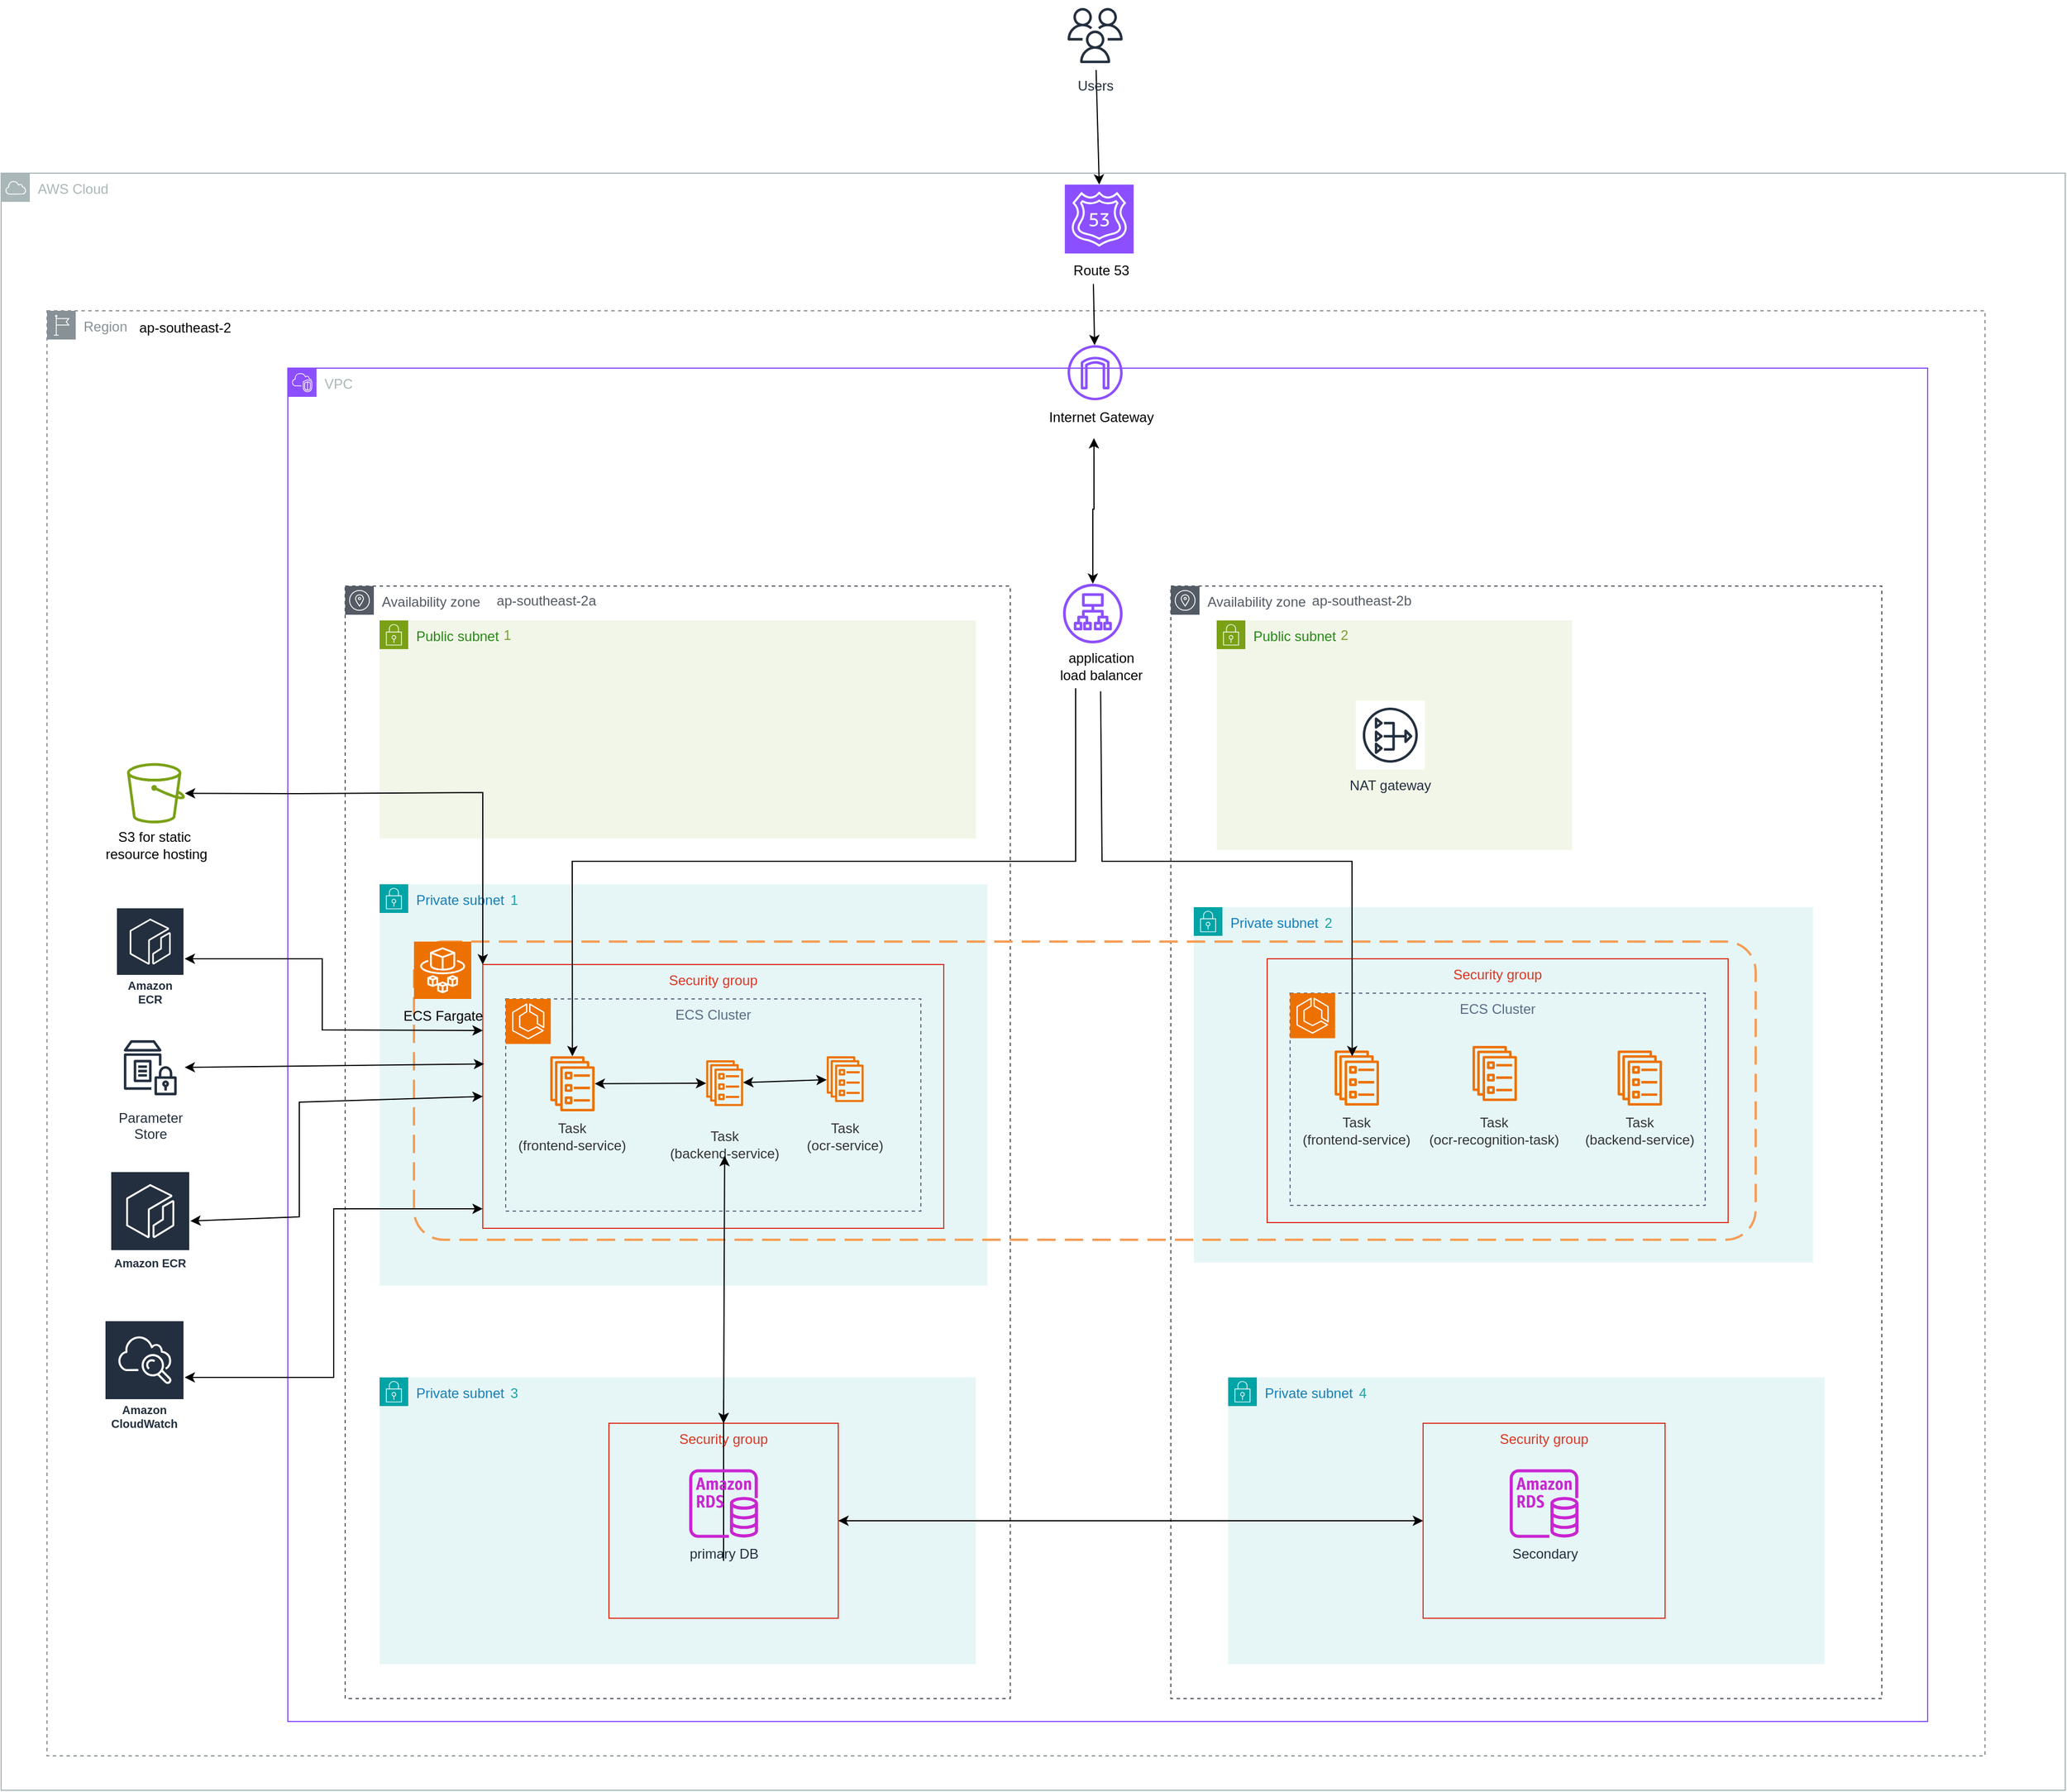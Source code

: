 <mxfile version="27.0.6">
  <diagram name="Page-1" id="NZVvb-CScf5ZL6aB-f5V">
    <mxGraphModel dx="1976" dy="771" grid="1" gridSize="10" guides="1" tooltips="1" connect="1" arrows="1" fold="1" page="1" pageScale="1" pageWidth="827" pageHeight="1169" background="#ffffff" math="0" shadow="0">
      <root>
        <mxCell id="0" />
        <mxCell id="1" parent="0" />
        <mxCell id="Urwos2Y7in3g2_cl9lC--2" value="" style="group" vertex="1" connectable="0" parent="1">
          <mxGeometry x="-650" y="310" width="1690" height="1260" as="geometry" />
        </mxCell>
        <mxCell id="5uDzMRbxscLC0Sf3smg1-3" value="Region" style="sketch=0;outlineConnect=0;gradientColor=none;html=1;whiteSpace=wrap;fontSize=12;fontStyle=0;shape=mxgraph.aws4.group;grIcon=mxgraph.aws4.group_region;strokeColor=#879196;fillColor=none;verticalAlign=top;align=left;spacingLeft=30;fontColor=#879196;dashed=1;" parent="Urwos2Y7in3g2_cl9lC--2" vertex="1">
          <mxGeometry width="1690" height="1260" as="geometry" />
        </mxCell>
        <mxCell id="5uDzMRbxscLC0Sf3smg1-4" value="ap-southeast-2" style="text;html=1;align=center;verticalAlign=middle;resizable=0;points=[];autosize=1;strokeColor=none;fillColor=none;" parent="Urwos2Y7in3g2_cl9lC--2" vertex="1">
          <mxGeometry x="69.76" width="100" height="30" as="geometry" />
        </mxCell>
        <mxCell id="lHyy_BqDiXbWExlvF2zH-4" value="Private subnet" style="points=[[0,0],[0.25,0],[0.5,0],[0.75,0],[1,0],[1,0.25],[1,0.5],[1,0.75],[1,1],[0.75,1],[0.5,1],[0.25,1],[0,1],[0,0.75],[0,0.5],[0,0.25]];outlineConnect=0;gradientColor=none;html=1;whiteSpace=wrap;fontSize=12;fontStyle=0;container=1;pointerEvents=0;collapsible=0;recursiveResize=0;shape=mxgraph.aws4.group;grIcon=mxgraph.aws4.group_security_group;grStroke=0;strokeColor=#00A4A6;fillColor=#E6F6F7;verticalAlign=top;align=left;spacingLeft=30;fontColor=#147EBA;dashed=0;" parent="1" vertex="1">
          <mxGeometry x="350" y="830" width="540" height="310" as="geometry" />
        </mxCell>
        <mxCell id="lHyy_BqDiXbWExlvF2zH-5" value="2" style="text;html=1;align=center;verticalAlign=middle;resizable=0;points=[];autosize=1;strokeColor=none;fillColor=none;fontColor=#1DA3A5;" parent="lHyy_BqDiXbWExlvF2zH-4" vertex="1">
          <mxGeometry x="102" y="-1" width="30" height="30" as="geometry" />
        </mxCell>
        <mxCell id="5uDzMRbxscLC0Sf3smg1-1" value="Availability zone" style="sketch=0;outlineConnect=0;gradientColor=none;html=1;whiteSpace=wrap;fontSize=12;fontStyle=0;shape=mxgraph.aws4.group;grIcon=mxgraph.aws4.group_availability_zone;strokeColor=#545B64;fillColor=none;verticalAlign=top;align=left;spacingLeft=30;fontColor=#545B64;dashed=1;" parent="1" vertex="1">
          <mxGeometry x="-390" y="550" width="580" height="970" as="geometry" />
        </mxCell>
        <mxCell id="lHyy_BqDiXbWExlvF2zH-19" value="Security Group" style="fontStyle=0;verticalAlign=top;align=center;spacingTop=-2;fillColor=none;rounded=0;whiteSpace=wrap;html=1;strokeColor=#FF0000;strokeWidth=2;dashed=1;container=0;collapsible=0;expand=0;recursiveResize=0;" parent="1" vertex="1">
          <mxGeometry x="-310" y="840" width="440" height="280" as="geometry" />
        </mxCell>
        <mxCell id="5uDzMRbxscLC0Sf3smg1-2" value="AWS Cloud" style="sketch=0;outlineConnect=0;gradientColor=none;html=1;whiteSpace=wrap;fontSize=12;fontStyle=0;shape=mxgraph.aws4.group;grIcon=mxgraph.aws4.group_aws_cloud;strokeColor=#AAB7B8;fillColor=none;verticalAlign=top;align=left;spacingLeft=30;fontColor=#AAB7B8;dashed=0;" parent="1" vertex="1">
          <mxGeometry x="-690" y="190" width="1800" height="1410" as="geometry" />
        </mxCell>
        <mxCell id="5uDzMRbxscLC0Sf3smg1-22" value="Availability zone" style="sketch=0;outlineConnect=0;gradientColor=none;html=1;whiteSpace=wrap;fontSize=12;fontStyle=0;shape=mxgraph.aws4.group;grIcon=mxgraph.aws4.group_availability_zone;strokeColor=#545B64;fillColor=none;verticalAlign=top;align=left;spacingLeft=30;fontColor=#545B64;dashed=1;" parent="1" vertex="1">
          <mxGeometry x="330" y="550" width="620" height="970" as="geometry" />
        </mxCell>
        <mxCell id="lHyy_BqDiXbWExlvF2zH-14" value="" style="rounded=1;arcSize=10;dashed=1;fillColor=none;gradientColor=none;dashPattern=8 3 1 3;strokeWidth=2;" parent="1" vertex="1">
          <mxGeometry x="-300" y="980" width="420" height="140" as="geometry" />
        </mxCell>
        <mxCell id="5uDzMRbxscLC0Sf3smg1-5" value="VPC" style="points=[[0,0],[0.25,0],[0.5,0],[0.75,0],[1,0],[1,0.25],[1,0.5],[1,0.75],[1,1],[0.75,1],[0.5,1],[0.25,1],[0,1],[0,0.75],[0,0.5],[0,0.25]];outlineConnect=0;gradientColor=none;html=1;whiteSpace=wrap;fontSize=12;fontStyle=0;container=0;pointerEvents=0;collapsible=0;recursiveResize=0;shape=mxgraph.aws4.group;grIcon=mxgraph.aws4.group_vpc2;strokeColor=#8C4FFF;fillColor=none;verticalAlign=top;align=left;spacingLeft=30;fontColor=#AAB7B8;dashed=0;" parent="1" vertex="1">
          <mxGeometry x="-440" y="360" width="1430" height="1180" as="geometry" />
        </mxCell>
        <mxCell id="5uDzMRbxscLC0Sf3smg1-7" value="" style="endArrow=classic;html=1;rounded=0;entryX=0.5;entryY=0;entryDx=0;entryDy=0;entryPerimeter=0;" parent="1" target="5uDzMRbxscLC0Sf3smg1-10" edge="1" source="5uDzMRbxscLC0Sf3smg1-6">
          <mxGeometry width="50" height="50" relative="1" as="geometry">
            <mxPoint x="270" y="-130" as="sourcePoint" />
            <mxPoint x="160" y="340" as="targetPoint" />
          </mxGeometry>
        </mxCell>
        <mxCell id="5uDzMRbxscLC0Sf3smg1-10" value="" style="sketch=0;points=[[0,0,0],[0.25,0,0],[0.5,0,0],[0.75,0,0],[1,0,0],[0,1,0],[0.25,1,0],[0.5,1,0],[0.75,1,0],[1,1,0],[0,0.25,0],[0,0.5,0],[0,0.75,0],[1,0.25,0],[1,0.5,0],[1,0.75,0]];outlineConnect=0;fontColor=#232F3E;fillColor=#8C4FFF;strokeColor=#ffffff;dashed=0;verticalLabelPosition=bottom;verticalAlign=top;align=center;html=1;fontSize=12;fontStyle=0;aspect=fixed;shape=mxgraph.aws4.resourceIcon;resIcon=mxgraph.aws4.route_53;" parent="1" vertex="1">
          <mxGeometry x="237.58" y="200" width="60" height="60" as="geometry" />
        </mxCell>
        <mxCell id="5uDzMRbxscLC0Sf3smg1-11" value="Route 53" style="text;html=1;align=center;verticalAlign=middle;resizable=0;points=[];autosize=1;strokeColor=none;fillColor=none;" parent="1" vertex="1">
          <mxGeometry x="233.79" y="260" width="70" height="30" as="geometry" />
        </mxCell>
        <mxCell id="5uDzMRbxscLC0Sf3smg1-14" value="" style="sketch=0;outlineConnect=0;fontColor=#232F3E;gradientColor=none;fillColor=#7AA116;strokeColor=none;dashed=0;verticalLabelPosition=bottom;verticalAlign=top;align=center;html=1;fontSize=12;fontStyle=0;aspect=fixed;pointerEvents=1;shape=mxgraph.aws4.bucket;" parent="1" vertex="1">
          <mxGeometry x="-580.24" y="704.37" width="50.48" height="52.5" as="geometry" />
        </mxCell>
        <mxCell id="5uDzMRbxscLC0Sf3smg1-15" value="S3 for static&amp;nbsp;&lt;div&gt;resource hosting&lt;/div&gt;" style="text;html=1;align=center;verticalAlign=middle;resizable=0;points=[];autosize=1;strokeColor=none;fillColor=none;" parent="1" vertex="1">
          <mxGeometry x="-610" y="755.62" width="110" height="40" as="geometry" />
        </mxCell>
        <mxCell id="5uDzMRbxscLC0Sf3smg1-19" value="Private subnet" style="points=[[0,0],[0.25,0],[0.5,0],[0.75,0],[1,0],[1,0.25],[1,0.5],[1,0.75],[1,1],[0.75,1],[0.5,1],[0.25,1],[0,1],[0,0.75],[0,0.5],[0,0.25]];outlineConnect=0;gradientColor=none;html=1;whiteSpace=wrap;fontSize=12;fontStyle=0;container=1;pointerEvents=0;collapsible=0;recursiveResize=0;shape=mxgraph.aws4.group;grIcon=mxgraph.aws4.group_security_group;grStroke=0;strokeColor=#00A4A6;fillColor=#E6F6F7;verticalAlign=top;align=left;spacingLeft=30;fontColor=#147EBA;dashed=0;" parent="1" vertex="1">
          <mxGeometry x="-360" y="810" width="530" height="350" as="geometry" />
        </mxCell>
        <mxCell id="lHyy_BqDiXbWExlvF2zH-26" value="" style="rounded=1;arcSize=10;dashed=1;strokeColor=#F59D56;fillColor=none;gradientColor=none;dashPattern=8 4;strokeWidth=2;" parent="5uDzMRbxscLC0Sf3smg1-19" vertex="1">
          <mxGeometry x="30" y="50" width="1170" height="260" as="geometry" />
        </mxCell>
        <mxCell id="5uDzMRbxscLC0Sf3smg1-20" value="1" style="text;html=1;align=center;verticalAlign=middle;resizable=0;points=[];autosize=1;strokeColor=none;fillColor=none;fontColor=#1DA3A5;" parent="5uDzMRbxscLC0Sf3smg1-19" vertex="1">
          <mxGeometry x="102" y="-1" width="30" height="30" as="geometry" />
        </mxCell>
        <mxCell id="lHyy_BqDiXbWExlvF2zH-35" value="" style="group" parent="5uDzMRbxscLC0Sf3smg1-19" vertex="1" connectable="0">
          <mxGeometry x="90" y="70" width="402" height="230" as="geometry" />
        </mxCell>
        <mxCell id="plzmfAakWldQOH1DG6bx-4" value="" style="group" parent="lHyy_BqDiXbWExlvF2zH-35" vertex="1" connectable="0">
          <mxGeometry width="402" height="230" as="geometry" />
        </mxCell>
        <mxCell id="lHyy_BqDiXbWExlvF2zH-32" value="Security group" style="fillColor=none;strokeColor=#DD3522;verticalAlign=top;fontStyle=0;fontColor=#DD3522;whiteSpace=wrap;html=1;" parent="plzmfAakWldQOH1DG6bx-4" vertex="1">
          <mxGeometry width="402" height="230" as="geometry" />
        </mxCell>
        <mxCell id="lHyy_BqDiXbWExlvF2zH-33" value="ECS Cluster" style="fillColor=none;strokeColor=#5A6C86;dashed=1;verticalAlign=top;fontStyle=0;fontColor=#5A6C86;whiteSpace=wrap;html=1;" parent="plzmfAakWldQOH1DG6bx-4" vertex="1">
          <mxGeometry x="20" y="30" width="362" height="185" as="geometry" />
        </mxCell>
        <mxCell id="lHyy_BqDiXbWExlvF2zH-16" value="Task&lt;br&gt;&lt;div&gt;(frontend-service)&lt;/div&gt;" style="whiteSpace=wrap;html=1;fillColor=none;fontColor=#333333;strokeColor=none;" parent="plzmfAakWldQOH1DG6bx-4" vertex="1">
          <mxGeometry x="23.18" y="140" width="110" height="19.41" as="geometry" />
        </mxCell>
        <mxCell id="lHyy_BqDiXbWExlvF2zH-17" value="" style="sketch=0;points=[[0,0,0],[0.25,0,0],[0.5,0,0],[0.75,0,0],[1,0,0],[0,1,0],[0.25,1,0],[0.5,1,0],[0.75,1,0],[1,1,0],[0,0.25,0],[0,0.5,0],[0,0.75,0],[1,0.25,0],[1,0.5,0],[1,0.75,0]];outlineConnect=0;fontColor=#232F3E;fillColor=#ED7100;strokeColor=#ffffff;dashed=0;verticalLabelPosition=bottom;verticalAlign=top;align=center;html=1;fontSize=12;fontStyle=0;aspect=fixed;shape=mxgraph.aws4.resourceIcon;resIcon=mxgraph.aws4.ecs;" parent="plzmfAakWldQOH1DG6bx-4" vertex="1">
          <mxGeometry x="20.0" y="30.003" width="39.286" height="39.286" as="geometry" />
        </mxCell>
        <mxCell id="lHyy_BqDiXbWExlvF2zH-8" value="" style="group" parent="plzmfAakWldQOH1DG6bx-4" vertex="1" connectable="0">
          <mxGeometry x="272" y="60" width="108" height="110" as="geometry" />
        </mxCell>
        <mxCell id="lHyy_BqDiXbWExlvF2zH-9" value="Task&lt;br&gt;&lt;div&gt;(ocr-service)&lt;/div&gt;" style="whiteSpace=wrap;html=1;fillColor=none;fontColor=#333333;strokeColor=none;" parent="lHyy_BqDiXbWExlvF2zH-8" vertex="1">
          <mxGeometry x="-9.969" y="80" width="108" height="19.41" as="geometry" />
        </mxCell>
        <mxCell id="plzmfAakWldQOH1DG6bx-3" value="" style="sketch=0;outlineConnect=0;fontColor=#232F3E;gradientColor=none;fillColor=#ED7100;strokeColor=none;dashed=0;verticalLabelPosition=bottom;verticalAlign=top;align=center;html=1;fontSize=12;fontStyle=0;aspect=fixed;pointerEvents=1;shape=mxgraph.aws4.ecs_service;" parent="lHyy_BqDiXbWExlvF2zH-8" vertex="1">
          <mxGeometry x="27.831" y="20" width="32.4" height="39.877" as="geometry" />
        </mxCell>
        <mxCell id="plzmfAakWldQOH1DG6bx-1" value="" style="sketch=0;outlineConnect=0;fontColor=#232F3E;gradientColor=none;fillColor=#ED7100;strokeColor=none;dashed=0;verticalLabelPosition=bottom;verticalAlign=top;align=center;html=1;fontSize=12;fontStyle=0;aspect=fixed;pointerEvents=1;shape=mxgraph.aws4.ecs_service;" parent="plzmfAakWldQOH1DG6bx-4" vertex="1">
          <mxGeometry x="58.68" y="80" width="39" height="48" as="geometry" />
        </mxCell>
        <mxCell id="Urwos2Y7in3g2_cl9lC--7" value="" style="endArrow=classic;startArrow=classic;html=1;rounded=0;" edge="1" parent="plzmfAakWldQOH1DG6bx-4" source="plzmfAakWldQOH1DG6bx-1" target="plzmfAakWldQOH1DG6bx-2">
          <mxGeometry width="50" height="50" relative="1" as="geometry">
            <mxPoint x="440" y="140" as="sourcePoint" />
            <mxPoint x="490" y="90" as="targetPoint" />
          </mxGeometry>
        </mxCell>
        <mxCell id="5uDzMRbxscLC0Sf3smg1-51" value="" style="group" parent="plzmfAakWldQOH1DG6bx-4" vertex="1" connectable="0">
          <mxGeometry x="170.646" y="67.5" width="116.308" height="110" as="geometry" />
        </mxCell>
        <mxCell id="5uDzMRbxscLC0Sf3smg1-54" value="Task&lt;br&gt;&lt;div&gt;(backend-service)&lt;/div&gt;" style="whiteSpace=wrap;html=1;fillColor=none;fontColor=#333333;strokeColor=none;" parent="5uDzMRbxscLC0Sf3smg1-51" vertex="1">
          <mxGeometry x="-17.893" y="80" width="116.308" height="19.41" as="geometry" />
        </mxCell>
        <mxCell id="plzmfAakWldQOH1DG6bx-2" value="" style="sketch=0;outlineConnect=0;fontColor=#232F3E;gradientColor=none;fillColor=#ED7100;strokeColor=none;dashed=0;verticalLabelPosition=bottom;verticalAlign=top;align=center;html=1;fontSize=12;fontStyle=0;aspect=fixed;pointerEvents=1;shape=mxgraph.aws4.ecs_service;" parent="5uDzMRbxscLC0Sf3smg1-51" vertex="1">
          <mxGeometry x="24.059" y="16" width="32.4" height="39.877" as="geometry" />
        </mxCell>
        <mxCell id="Urwos2Y7in3g2_cl9lC--8" value="" style="endArrow=classic;startArrow=classic;html=1;rounded=0;" edge="1" parent="plzmfAakWldQOH1DG6bx-4" source="plzmfAakWldQOH1DG6bx-2" target="plzmfAakWldQOH1DG6bx-3">
          <mxGeometry width="50" height="50" relative="1" as="geometry">
            <mxPoint x="411.569" y="140" as="sourcePoint" />
            <mxPoint x="453.108" y="90" as="targetPoint" />
          </mxGeometry>
        </mxCell>
        <mxCell id="plzmfAakWldQOH1DG6bx-5" value="" style="group" parent="5uDzMRbxscLC0Sf3smg1-19" vertex="1" connectable="0">
          <mxGeometry x="774" y="65" width="402" height="230" as="geometry" />
        </mxCell>
        <mxCell id="plzmfAakWldQOH1DG6bx-6" value="" style="group" parent="plzmfAakWldQOH1DG6bx-5" vertex="1" connectable="0">
          <mxGeometry width="402" height="230" as="geometry" />
        </mxCell>
        <mxCell id="plzmfAakWldQOH1DG6bx-7" value="Security group" style="fillColor=none;strokeColor=#DD3522;verticalAlign=top;fontStyle=0;fontColor=#DD3522;whiteSpace=wrap;html=1;" parent="plzmfAakWldQOH1DG6bx-6" vertex="1">
          <mxGeometry width="402" height="230" as="geometry" />
        </mxCell>
        <mxCell id="plzmfAakWldQOH1DG6bx-8" value="ECS Cluster" style="fillColor=none;strokeColor=#5A6C86;dashed=1;verticalAlign=top;fontStyle=0;fontColor=#5A6C86;whiteSpace=wrap;html=1;" parent="plzmfAakWldQOH1DG6bx-6" vertex="1">
          <mxGeometry x="20" y="30" width="362" height="185" as="geometry" />
        </mxCell>
        <mxCell id="plzmfAakWldQOH1DG6bx-9" value="Task&lt;br&gt;&lt;div&gt;(frontend-service)&lt;/div&gt;" style="whiteSpace=wrap;html=1;fillColor=none;fontColor=#333333;strokeColor=none;" parent="plzmfAakWldQOH1DG6bx-6" vertex="1">
          <mxGeometry x="23.18" y="140" width="110" height="19.41" as="geometry" />
        </mxCell>
        <mxCell id="plzmfAakWldQOH1DG6bx-10" value="" style="sketch=0;points=[[0,0,0],[0.25,0,0],[0.5,0,0],[0.75,0,0],[1,0,0],[0,1,0],[0.25,1,0],[0.5,1,0],[0.75,1,0],[1,1,0],[0,0.25,0],[0,0.5,0],[0,0.75,0],[1,0.25,0],[1,0.5,0],[1,0.75,0]];outlineConnect=0;fontColor=#232F3E;fillColor=#ED7100;strokeColor=#ffffff;dashed=0;verticalLabelPosition=bottom;verticalAlign=top;align=center;html=1;fontSize=12;fontStyle=0;aspect=fixed;shape=mxgraph.aws4.resourceIcon;resIcon=mxgraph.aws4.ecs;" parent="plzmfAakWldQOH1DG6bx-6" vertex="1">
          <mxGeometry x="20.0" y="30.003" width="39.286" height="39.286" as="geometry" />
        </mxCell>
        <mxCell id="plzmfAakWldQOH1DG6bx-11" value="" style="group" parent="plzmfAakWldQOH1DG6bx-6" vertex="1" connectable="0">
          <mxGeometry x="272" y="60" width="130" height="110" as="geometry" />
        </mxCell>
        <mxCell id="plzmfAakWldQOH1DG6bx-12" value="Task&lt;br&gt;&lt;div&gt;(backend-service)&lt;/div&gt;" style="whiteSpace=wrap;html=1;fillColor=none;fontColor=#333333;strokeColor=none;" parent="plzmfAakWldQOH1DG6bx-11" vertex="1">
          <mxGeometry x="-12" y="80" width="130" height="19.41" as="geometry" />
        </mxCell>
        <mxCell id="plzmfAakWldQOH1DG6bx-13" value="" style="group" parent="plzmfAakWldQOH1DG6bx-11" vertex="1" connectable="0">
          <mxGeometry x="-122" width="140" height="110" as="geometry" />
        </mxCell>
        <mxCell id="plzmfAakWldQOH1DG6bx-14" value="Task&lt;br&gt;&lt;div&gt;(ocr-recognition-task)&lt;/div&gt;" style="whiteSpace=wrap;html=1;fillColor=none;fontColor=#333333;strokeColor=none;" parent="plzmfAakWldQOH1DG6bx-13" vertex="1">
          <mxGeometry x="-21.538" y="80" width="140" height="19.41" as="geometry" />
        </mxCell>
        <mxCell id="plzmfAakWldQOH1DG6bx-15" value="" style="sketch=0;outlineConnect=0;fontColor=#232F3E;gradientColor=none;fillColor=#ED7100;strokeColor=none;dashed=0;verticalLabelPosition=bottom;verticalAlign=top;align=center;html=1;fontSize=12;fontStyle=0;aspect=fixed;pointerEvents=1;shape=mxgraph.aws4.ecs_service;" parent="plzmfAakWldQOH1DG6bx-13" vertex="1">
          <mxGeometry x="28.96" y="16" width="39" height="48" as="geometry" />
        </mxCell>
        <mxCell id="plzmfAakWldQOH1DG6bx-16" value="" style="sketch=0;outlineConnect=0;fontColor=#232F3E;gradientColor=none;fillColor=#ED7100;strokeColor=none;dashed=0;verticalLabelPosition=bottom;verticalAlign=top;align=center;html=1;fontSize=12;fontStyle=0;aspect=fixed;pointerEvents=1;shape=mxgraph.aws4.ecs_service;" parent="plzmfAakWldQOH1DG6bx-11" vertex="1">
          <mxGeometry x="33.5" y="20" width="39" height="48" as="geometry" />
        </mxCell>
        <mxCell id="plzmfAakWldQOH1DG6bx-17" value="" style="sketch=0;outlineConnect=0;fontColor=#232F3E;gradientColor=none;fillColor=#ED7100;strokeColor=none;dashed=0;verticalLabelPosition=bottom;verticalAlign=top;align=center;html=1;fontSize=12;fontStyle=0;aspect=fixed;pointerEvents=1;shape=mxgraph.aws4.ecs_service;" parent="plzmfAakWldQOH1DG6bx-6" vertex="1">
          <mxGeometry x="58.68" y="80" width="39" height="48" as="geometry" />
        </mxCell>
        <mxCell id="5uDzMRbxscLC0Sf3smg1-21" value="" style="sketch=0;outlineConnect=0;fontColor=#232F3E;gradientColor=none;fillColor=#8C4FFF;strokeColor=none;dashed=0;verticalLabelPosition=bottom;verticalAlign=top;align=center;html=1;fontSize=12;fontStyle=0;aspect=fixed;pointerEvents=1;shape=mxgraph.aws4.internet_gateway;" parent="1" vertex="1">
          <mxGeometry x="240.0" y="340" width="48" height="48" as="geometry" />
        </mxCell>
        <mxCell id="5uDzMRbxscLC0Sf3smg1-23" value="Internet Gateway" style="text;html=1;align=center;verticalAlign=middle;resizable=0;points=[];autosize=1;strokeColor=none;fillColor=none;" parent="1" vertex="1">
          <mxGeometry x="213.79" y="388" width="110" height="30" as="geometry" />
        </mxCell>
        <mxCell id="5uDzMRbxscLC0Sf3smg1-24" value="Public subnet" style="points=[[0,0],[0.25,0],[0.5,0],[0.75,0],[1,0],[1,0.25],[1,0.5],[1,0.75],[1,1],[0.75,1],[0.5,1],[0.25,1],[0,1],[0,0.75],[0,0.5],[0,0.25]];outlineConnect=0;gradientColor=none;html=1;whiteSpace=wrap;fontSize=12;fontStyle=0;container=1;pointerEvents=0;collapsible=0;recursiveResize=0;shape=mxgraph.aws4.group;grIcon=mxgraph.aws4.group_security_group;grStroke=0;strokeColor=#7AA116;fillColor=#F2F6E8;verticalAlign=top;align=left;spacingLeft=30;fontColor=#248814;dashed=0;" parent="1" vertex="1">
          <mxGeometry x="-360" y="580" width="520" height="190" as="geometry" />
        </mxCell>
        <mxCell id="5uDzMRbxscLC0Sf3smg1-25" value="1" style="text;html=1;align=center;verticalAlign=middle;resizable=0;points=[];autosize=1;strokeColor=none;fillColor=none;fontColor=#7CA032;" parent="5uDzMRbxscLC0Sf3smg1-24" vertex="1">
          <mxGeometry x="96" y="-2" width="30" height="30" as="geometry" />
        </mxCell>
        <mxCell id="5uDzMRbxscLC0Sf3smg1-29" value="Public subnet" style="points=[[0,0],[0.25,0],[0.5,0],[0.75,0],[1,0],[1,0.25],[1,0.5],[1,0.75],[1,1],[0.75,1],[0.5,1],[0.25,1],[0,1],[0,0.75],[0,0.5],[0,0.25]];outlineConnect=0;gradientColor=none;html=1;whiteSpace=wrap;fontSize=12;fontStyle=0;container=1;pointerEvents=0;collapsible=0;recursiveResize=0;shape=mxgraph.aws4.group;grIcon=mxgraph.aws4.group_security_group;grStroke=0;strokeColor=#7AA116;fillColor=#F2F6E8;verticalAlign=top;align=left;spacingLeft=30;fontColor=#248814;dashed=0;" parent="1" vertex="1">
          <mxGeometry x="370" y="580" width="310" height="200" as="geometry" />
        </mxCell>
        <mxCell id="5uDzMRbxscLC0Sf3smg1-30" value="2" style="text;html=1;align=center;verticalAlign=middle;resizable=0;points=[];autosize=1;strokeColor=none;fillColor=none;fontColor=#7CA032;" parent="5uDzMRbxscLC0Sf3smg1-29" vertex="1">
          <mxGeometry x="96" y="-2" width="30" height="30" as="geometry" />
        </mxCell>
        <mxCell id="5uDzMRbxscLC0Sf3smg1-31" value="Private subnet" style="points=[[0,0],[0.25,0],[0.5,0],[0.75,0],[1,0],[1,0.25],[1,0.5],[1,0.75],[1,1],[0.75,1],[0.5,1],[0.25,1],[0,1],[0,0.75],[0,0.5],[0,0.25]];outlineConnect=0;gradientColor=none;html=1;whiteSpace=wrap;fontSize=12;fontStyle=0;container=1;pointerEvents=0;collapsible=0;recursiveResize=0;shape=mxgraph.aws4.group;grIcon=mxgraph.aws4.group_security_group;grStroke=0;strokeColor=#00A4A6;fillColor=#E6F6F7;verticalAlign=top;align=left;spacingLeft=30;fontColor=#147EBA;dashed=0;" parent="1" vertex="1">
          <mxGeometry x="-360" y="1240" width="520" height="250" as="geometry" />
        </mxCell>
        <mxCell id="5uDzMRbxscLC0Sf3smg1-32" value="Security group" style="fillColor=none;strokeColor=#DD3522;verticalAlign=top;fontStyle=0;fontColor=#DD3522;whiteSpace=wrap;html=1;" parent="5uDzMRbxscLC0Sf3smg1-31" vertex="1">
          <mxGeometry x="200" y="40" width="200" height="170" as="geometry" />
        </mxCell>
        <mxCell id="5uDzMRbxscLC0Sf3smg1-33" value="3" style="text;html=1;align=center;verticalAlign=middle;resizable=0;points=[];autosize=1;strokeColor=none;fillColor=none;fontColor=#1DA3A5;" parent="5uDzMRbxscLC0Sf3smg1-31" vertex="1">
          <mxGeometry x="102" y="-1" width="30" height="30" as="geometry" />
        </mxCell>
        <mxCell id="Urwos2Y7in3g2_cl9lC--10" style="edgeStyle=orthogonalEdgeStyle;rounded=0;orthogonalLoop=1;jettySize=auto;html=1;" edge="1" parent="5uDzMRbxscLC0Sf3smg1-31" source="5uDzMRbxscLC0Sf3smg1-34" target="5uDzMRbxscLC0Sf3smg1-32">
          <mxGeometry relative="1" as="geometry" />
        </mxCell>
        <mxCell id="5uDzMRbxscLC0Sf3smg1-34" value="primary DB" style="sketch=0;outlineConnect=0;fontColor=#232F3E;gradientColor=none;fillColor=#C925D1;strokeColor=none;dashed=0;verticalLabelPosition=bottom;verticalAlign=top;align=center;html=1;fontSize=12;fontStyle=0;aspect=fixed;pointerEvents=1;shape=mxgraph.aws4.rds_instance;" parent="5uDzMRbxscLC0Sf3smg1-31" vertex="1">
          <mxGeometry x="270" y="80" width="60" height="60" as="geometry" />
        </mxCell>
        <mxCell id="5uDzMRbxscLC0Sf3smg1-36" value="Private subnet" style="points=[[0,0],[0.25,0],[0.5,0],[0.75,0],[1,0],[1,0.25],[1,0.5],[1,0.75],[1,1],[0.75,1],[0.5,1],[0.25,1],[0,1],[0,0.75],[0,0.5],[0,0.25]];outlineConnect=0;gradientColor=none;html=1;whiteSpace=wrap;fontSize=12;fontStyle=0;container=1;pointerEvents=0;collapsible=0;recursiveResize=0;shape=mxgraph.aws4.group;grIcon=mxgraph.aws4.group_security_group;grStroke=0;strokeColor=#00A4A6;fillColor=#E6F6F7;verticalAlign=top;align=left;spacingLeft=30;fontColor=#147EBA;dashed=0;" parent="1" vertex="1">
          <mxGeometry x="380" y="1240" width="520" height="250" as="geometry" />
        </mxCell>
        <mxCell id="5uDzMRbxscLC0Sf3smg1-37" value="4" style="text;html=1;align=center;verticalAlign=middle;resizable=0;points=[];autosize=1;strokeColor=none;fillColor=none;fontColor=#1DA3A5;" parent="5uDzMRbxscLC0Sf3smg1-36" vertex="1">
          <mxGeometry x="102" y="-1" width="30" height="30" as="geometry" />
        </mxCell>
        <mxCell id="5uDzMRbxscLC0Sf3smg1-38" value="Security group" style="fillColor=none;strokeColor=#DD3522;verticalAlign=top;fontStyle=0;fontColor=#DD3522;whiteSpace=wrap;html=1;" parent="5uDzMRbxscLC0Sf3smg1-36" vertex="1">
          <mxGeometry x="170" y="40" width="211" height="170" as="geometry" />
        </mxCell>
        <mxCell id="5uDzMRbxscLC0Sf3smg1-45" value="Secondary" style="sketch=0;outlineConnect=0;fontColor=#232F3E;gradientColor=none;fillColor=#C925D1;strokeColor=none;dashed=0;verticalLabelPosition=bottom;verticalAlign=top;align=center;html=1;fontSize=12;fontStyle=0;aspect=fixed;pointerEvents=1;shape=mxgraph.aws4.rds_instance;" parent="5uDzMRbxscLC0Sf3smg1-36" vertex="1">
          <mxGeometry x="245.5" y="80" width="60" height="60" as="geometry" />
        </mxCell>
        <mxCell id="5uDzMRbxscLC0Sf3smg1-40" value="ap-southeast-2a" style="text;html=1;align=center;verticalAlign=middle;resizable=0;points=[];autosize=1;strokeColor=none;fillColor=none;fontColor=#545B63;" parent="1" vertex="1">
          <mxGeometry x="-270" y="548" width="110" height="30" as="geometry" />
        </mxCell>
        <mxCell id="5uDzMRbxscLC0Sf3smg1-41" value="ap-southeast-2b" style="text;html=1;align=center;verticalAlign=middle;resizable=0;points=[];autosize=1;strokeColor=none;fillColor=none;fontColor=#545B63;" parent="1" vertex="1">
          <mxGeometry x="441.39" y="548" width="110" height="30" as="geometry" />
        </mxCell>
        <mxCell id="5uDzMRbxscLC0Sf3smg1-42" value="" style="sketch=0;outlineConnect=0;fontColor=#232F3E;gradientColor=none;fillColor=#8C4FFF;strokeColor=none;dashed=0;verticalLabelPosition=bottom;verticalAlign=top;align=center;html=1;fontSize=12;fontStyle=0;aspect=fixed;pointerEvents=1;shape=mxgraph.aws4.application_load_balancer;" parent="1" vertex="1">
          <mxGeometry x="236" y="548" width="52" height="52" as="geometry" />
        </mxCell>
        <mxCell id="5uDzMRbxscLC0Sf3smg1-43" value="application&lt;div&gt;load balancer&lt;/div&gt;" style="text;html=1;align=center;verticalAlign=middle;resizable=0;points=[];autosize=1;strokeColor=none;fillColor=none;" parent="1" vertex="1">
          <mxGeometry x="218.79" y="600" width="100" height="40" as="geometry" />
        </mxCell>
        <mxCell id="5uDzMRbxscLC0Sf3smg1-44" value="NAT gateway" style="sketch=0;outlineConnect=0;fontColor=#232F3E;gradientColor=none;strokeColor=#232F3E;fillColor=#ffffff;dashed=0;verticalLabelPosition=bottom;verticalAlign=top;align=center;html=1;fontSize=12;fontStyle=0;aspect=fixed;shape=mxgraph.aws4.resourceIcon;resIcon=mxgraph.aws4.nat_gateway;" parent="1" vertex="1">
          <mxGeometry x="491.39" y="650" width="60" height="60" as="geometry" />
        </mxCell>
        <mxCell id="5uDzMRbxscLC0Sf3smg1-59" value="" style="endArrow=classic;startArrow=classic;html=1;rounded=0;exitX=0.5;exitY=0;exitDx=0;exitDy=0;entryX=0.5;entryY=1;entryDx=0;entryDy=0;" parent="1" source="5uDzMRbxscLC0Sf3smg1-32" target="5uDzMRbxscLC0Sf3smg1-54" edge="1">
          <mxGeometry width="50" height="50" relative="1" as="geometry">
            <mxPoint x="270" y="1010" as="sourcePoint" />
            <mxPoint x="-200" y="1080.0" as="targetPoint" />
          </mxGeometry>
        </mxCell>
        <mxCell id="5uDzMRbxscLC0Sf3smg1-60" value="" style="endArrow=classic;startArrow=classic;html=1;rounded=0;exitX=1;exitY=0.5;exitDx=0;exitDy=0;entryX=0;entryY=0.5;entryDx=0;entryDy=0;" parent="1" source="5uDzMRbxscLC0Sf3smg1-32" target="5uDzMRbxscLC0Sf3smg1-38" edge="1">
          <mxGeometry width="50" height="50" relative="1" as="geometry">
            <mxPoint x="270" y="1010" as="sourcePoint" />
            <mxPoint x="320" y="960" as="targetPoint" />
          </mxGeometry>
        </mxCell>
        <mxCell id="5uDzMRbxscLC0Sf3smg1-62" value="" style="endArrow=classic;html=1;rounded=0;exitX=0.41;exitY=0.887;exitDx=0;exitDy=0;exitPerimeter=0;" parent="1" source="5uDzMRbxscLC0Sf3smg1-11" edge="1" target="5uDzMRbxscLC0Sf3smg1-21">
          <mxGeometry width="50" height="50" relative="1" as="geometry">
            <mxPoint x="264" y="17" as="sourcePoint" />
            <mxPoint x="264.27" y="40" as="targetPoint" />
          </mxGeometry>
        </mxCell>
        <mxCell id="5uDzMRbxscLC0Sf3smg1-65" value="" style="endArrow=classic;html=1;rounded=0;exitX=0.447;exitY=1.1;exitDx=0;exitDy=0;exitPerimeter=0;edgeStyle=orthogonalEdgeStyle;startArrow=classic;startFill=1;" parent="1" source="5uDzMRbxscLC0Sf3smg1-23" target="5uDzMRbxscLC0Sf3smg1-42" edge="1">
          <mxGeometry width="50" height="50" relative="1" as="geometry">
            <mxPoint x="270" y="940" as="sourcePoint" />
            <mxPoint x="320" y="890" as="targetPoint" />
          </mxGeometry>
        </mxCell>
        <mxCell id="lHyy_BqDiXbWExlvF2zH-13" value="Amazon CloudWatch" style="sketch=0;outlineConnect=0;fontColor=#232F3E;gradientColor=none;strokeColor=#ffffff;fillColor=#232F3E;dashed=0;verticalLabelPosition=middle;verticalAlign=bottom;align=center;html=1;whiteSpace=wrap;fontSize=10;fontStyle=1;spacing=3;shape=mxgraph.aws4.productIcon;prIcon=mxgraph.aws4.cloudwatch;" parent="1" vertex="1">
          <mxGeometry x="-600" y="1190" width="70" height="100" as="geometry" />
        </mxCell>
        <mxCell id="lHyy_BqDiXbWExlvF2zH-24" value="Amazon ECR" style="sketch=0;outlineConnect=0;fontColor=#232F3E;gradientColor=none;strokeColor=#ffffff;fillColor=#232F3E;dashed=0;verticalLabelPosition=middle;verticalAlign=bottom;align=center;html=1;whiteSpace=wrap;fontSize=10;fontStyle=1;spacing=3;shape=mxgraph.aws4.productIcon;prIcon=mxgraph.aws4.ecr;" parent="1" vertex="1">
          <mxGeometry x="-590" y="830" width="60" height="90" as="geometry" />
        </mxCell>
        <mxCell id="lHyy_BqDiXbWExlvF2zH-25" value="" style="sketch=0;points=[[0,0,0],[0.25,0,0],[0.5,0,0],[0.75,0,0],[1,0,0],[0,1,0],[0.25,1,0],[0.5,1,0],[0.75,1,0],[1,1,0],[0,0.25,0],[0,0.5,0],[0,0.75,0],[1,0.25,0],[1,0.5,0],[1,0.75,0]];outlineConnect=0;fontColor=#232F3E;fillColor=#ED7100;strokeColor=#ffffff;dashed=0;verticalLabelPosition=bottom;verticalAlign=top;align=center;html=1;fontSize=12;fontStyle=0;aspect=fixed;shape=mxgraph.aws4.resourceIcon;resIcon=mxgraph.aws4.fargate;" parent="1" vertex="1">
          <mxGeometry x="-330" y="860" width="50" height="50" as="geometry" />
        </mxCell>
        <mxCell id="lHyy_BqDiXbWExlvF2zH-28" value="ECS Fargate" style="text;html=1;align=center;verticalAlign=middle;resizable=0;points=[];autosize=1;strokeColor=none;fillColor=none;" parent="1" vertex="1">
          <mxGeometry x="-350" y="910" width="90" height="30" as="geometry" />
        </mxCell>
        <mxCell id="lHyy_BqDiXbWExlvF2zH-29" value="Parameter&#xa;Store" style="sketch=0;outlineConnect=0;fontColor=#232F3E;gradientColor=none;strokeColor=#232F3E;fillColor=#ffffff;dashed=0;verticalLabelPosition=bottom;verticalAlign=top;align=center;html=1;fontSize=12;fontStyle=0;aspect=fixed;shape=mxgraph.aws4.resourceIcon;resIcon=mxgraph.aws4.parameter_store;" parent="1" vertex="1">
          <mxGeometry x="-590" y="940" width="60" height="60" as="geometry" />
        </mxCell>
        <mxCell id="lHyy_BqDiXbWExlvF2zH-30" value="Amazon ECR" style="sketch=0;outlineConnect=0;fontColor=#232F3E;gradientColor=none;strokeColor=#ffffff;fillColor=#232F3E;dashed=0;verticalLabelPosition=middle;verticalAlign=bottom;align=center;html=1;whiteSpace=wrap;fontSize=10;fontStyle=1;spacing=3;shape=mxgraph.aws4.productIcon;prIcon=mxgraph.aws4.ecr;" parent="1" vertex="1">
          <mxGeometry x="-595" y="1060" width="70" height="90" as="geometry" />
        </mxCell>
        <mxCell id="lHyy_BqDiXbWExlvF2zH-47" value="" style="endArrow=classic;startArrow=classic;html=1;rounded=0;entryX=0;entryY=0.25;entryDx=0;entryDy=0;" parent="1" source="lHyy_BqDiXbWExlvF2zH-24" target="lHyy_BqDiXbWExlvF2zH-32" edge="1">
          <mxGeometry width="50" height="50" relative="1" as="geometry">
            <mxPoint x="110" y="910" as="sourcePoint" />
            <mxPoint x="160" y="860" as="targetPoint" />
            <Array as="points">
              <mxPoint x="-410" y="875" />
              <mxPoint x="-410" y="937" />
            </Array>
          </mxGeometry>
        </mxCell>
        <mxCell id="lHyy_BqDiXbWExlvF2zH-48" value="" style="endArrow=classic;startArrow=classic;html=1;rounded=0;entryX=0.003;entryY=0.377;entryDx=0;entryDy=0;entryPerimeter=0;" parent="1" source="lHyy_BqDiXbWExlvF2zH-29" target="lHyy_BqDiXbWExlvF2zH-32" edge="1">
          <mxGeometry width="50" height="50" relative="1" as="geometry">
            <mxPoint x="110" y="910" as="sourcePoint" />
            <mxPoint x="160" y="860" as="targetPoint" />
          </mxGeometry>
        </mxCell>
        <mxCell id="lHyy_BqDiXbWExlvF2zH-49" value="" style="endArrow=classic;startArrow=classic;html=1;rounded=0;entryX=0;entryY=0.5;entryDx=0;entryDy=0;" parent="1" source="lHyy_BqDiXbWExlvF2zH-30" target="lHyy_BqDiXbWExlvF2zH-32" edge="1">
          <mxGeometry width="50" height="50" relative="1" as="geometry">
            <mxPoint x="110" y="910" as="sourcePoint" />
            <mxPoint x="160" y="860" as="targetPoint" />
            <Array as="points">
              <mxPoint x="-430" y="1100" />
              <mxPoint x="-430" y="1000" />
            </Array>
          </mxGeometry>
        </mxCell>
        <mxCell id="lHyy_BqDiXbWExlvF2zH-50" value="" style="endArrow=classic;html=1;rounded=0;exitX=0.282;exitY=0.979;exitDx=0;exitDy=0;exitPerimeter=0;" parent="1" source="5uDzMRbxscLC0Sf3smg1-43" target="plzmfAakWldQOH1DG6bx-1" edge="1">
          <mxGeometry width="50" height="50" relative="1" as="geometry">
            <mxPoint x="100" y="800" as="sourcePoint" />
            <mxPoint x="150" y="750" as="targetPoint" />
            <Array as="points">
              <mxPoint x="247" y="790" />
              <mxPoint x="-192" y="790" />
            </Array>
          </mxGeometry>
        </mxCell>
        <mxCell id="lHyy_BqDiXbWExlvF2zH-51" value="" style="endArrow=classic;html=1;rounded=0;exitX=0.5;exitY=1.044;exitDx=0;exitDy=0;exitPerimeter=0;entryX=0.5;entryY=0;entryDx=0;entryDy=0;entryPerimeter=0;" parent="1" source="5uDzMRbxscLC0Sf3smg1-43" edge="1">
          <mxGeometry width="50" height="50" relative="1" as="geometry">
            <mxPoint x="240" y="800" as="sourcePoint" />
            <mxPoint x="488.183" y="960.003" as="targetPoint" />
            <Array as="points">
              <mxPoint x="270" y="790" />
              <mxPoint x="488" y="790" />
            </Array>
          </mxGeometry>
        </mxCell>
        <mxCell id="lHyy_BqDiXbWExlvF2zH-52" value="" style="endArrow=classic;startArrow=classic;html=1;rounded=0;entryX=0;entryY=0.926;entryDx=0;entryDy=0;entryPerimeter=0;" parent="1" source="lHyy_BqDiXbWExlvF2zH-13" target="lHyy_BqDiXbWExlvF2zH-32" edge="1">
          <mxGeometry width="50" height="50" relative="1" as="geometry">
            <mxPoint x="-140" y="1000" as="sourcePoint" />
            <mxPoint x="-90" y="950" as="targetPoint" />
            <Array as="points">
              <mxPoint x="-400" y="1240" />
              <mxPoint x="-400" y="1093" />
            </Array>
          </mxGeometry>
        </mxCell>
        <mxCell id="Urwos2Y7in3g2_cl9lC--1" value="" style="endArrow=classic;startArrow=classic;html=1;rounded=0;entryX=0;entryY=0;entryDx=0;entryDy=0;" edge="1" parent="1" source="5uDzMRbxscLC0Sf3smg1-14" target="lHyy_BqDiXbWExlvF2zH-32">
          <mxGeometry width="50" height="50" relative="1" as="geometry">
            <mxPoint x="150" y="930" as="sourcePoint" />
            <mxPoint x="200" y="880" as="targetPoint" />
            <Array as="points">
              <mxPoint x="-430" y="731" />
              <mxPoint x="-270" y="730" />
            </Array>
          </mxGeometry>
        </mxCell>
        <mxCell id="5uDzMRbxscLC0Sf3smg1-6" value="Users" style="sketch=0;outlineConnect=0;fontColor=#232F3E;gradientColor=none;strokeColor=#232F3E;fillColor=#ffffff;dashed=0;verticalLabelPosition=bottom;verticalAlign=top;align=center;html=1;fontSize=12;fontStyle=0;aspect=fixed;shape=mxgraph.aws4.resourceIcon;resIcon=mxgraph.aws4.users;" parent="1" vertex="1">
          <mxGeometry x="234" y="40" width="60" height="60" as="geometry" />
        </mxCell>
      </root>
    </mxGraphModel>
  </diagram>
</mxfile>
